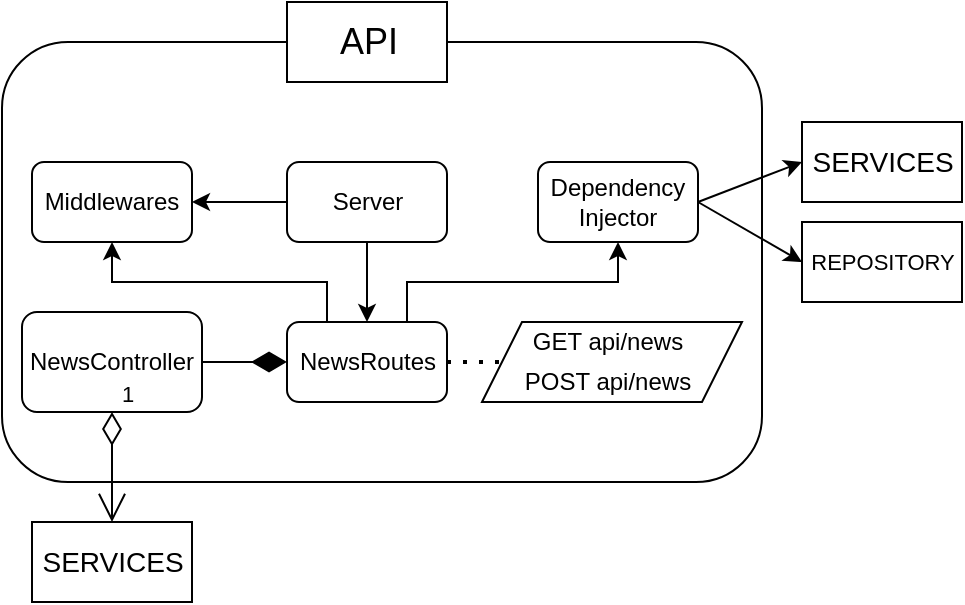 <mxfile version="13.7.9" type="device"><diagram id="NOaD-QAIPuV8auPZ-npR" name="Page-1"><mxGraphModel dx="2062" dy="773" grid="1" gridSize="10" guides="1" tooltips="1" connect="1" arrows="1" fold="1" page="1" pageScale="1" pageWidth="827" pageHeight="1169" math="0" shadow="0"><root><mxCell id="0"/><mxCell id="1" parent="0"/><mxCell id="TSuNkAKG4ymHgD9iREYA-23" value="" style="rounded=1;whiteSpace=wrap;html=1;" parent="1" vertex="1"><mxGeometry x="120" y="60" width="380" height="220" as="geometry"/></mxCell><mxCell id="TSuNkAKG4ymHgD9iREYA-2" value="&lt;font style=&quot;font-size: 18px&quot;&gt;API&lt;/font&gt;" style="html=1;" parent="1" vertex="1"><mxGeometry x="262.5" y="40" width="80" height="40" as="geometry"/></mxCell><mxCell id="TSuNkAKG4ymHgD9iREYA-10" style="edgeStyle=orthogonalEdgeStyle;rounded=0;orthogonalLoop=1;jettySize=auto;html=1;entryX=0.5;entryY=0;entryDx=0;entryDy=0;" parent="1" source="TSuNkAKG4ymHgD9iREYA-3" target="TSuNkAKG4ymHgD9iREYA-4" edge="1"><mxGeometry relative="1" as="geometry"/></mxCell><mxCell id="oYTQank4EVRiDMZFjDeA-2" style="edgeStyle=orthogonalEdgeStyle;rounded=0;orthogonalLoop=1;jettySize=auto;html=1;entryX=1;entryY=0.5;entryDx=0;entryDy=0;" parent="1" source="TSuNkAKG4ymHgD9iREYA-3" target="oYTQank4EVRiDMZFjDeA-1" edge="1"><mxGeometry relative="1" as="geometry"/></mxCell><mxCell id="TSuNkAKG4ymHgD9iREYA-3" value="Server" style="rounded=1;whiteSpace=wrap;html=1;" parent="1" vertex="1"><mxGeometry x="262.5" y="120" width="80" height="40" as="geometry"/></mxCell><mxCell id="oYTQank4EVRiDMZFjDeA-6" style="edgeStyle=orthogonalEdgeStyle;rounded=0;orthogonalLoop=1;jettySize=auto;html=1;exitX=0.75;exitY=0;exitDx=0;exitDy=0;entryX=0.5;entryY=1;entryDx=0;entryDy=0;" parent="1" source="TSuNkAKG4ymHgD9iREYA-4" target="TSuNkAKG4ymHgD9iREYA-14" edge="1"><mxGeometry relative="1" as="geometry"/></mxCell><mxCell id="nkynv8_8cLQjecI0n3l9-1" style="edgeStyle=orthogonalEdgeStyle;rounded=0;orthogonalLoop=1;jettySize=auto;html=1;exitX=0.25;exitY=0;exitDx=0;exitDy=0;" edge="1" parent="1" source="TSuNkAKG4ymHgD9iREYA-4" target="oYTQank4EVRiDMZFjDeA-1"><mxGeometry relative="1" as="geometry"/></mxCell><mxCell id="TSuNkAKG4ymHgD9iREYA-4" value="NewsRoutes" style="rounded=1;whiteSpace=wrap;html=1;" parent="1" vertex="1"><mxGeometry x="262.5" y="200" width="80" height="40" as="geometry"/></mxCell><mxCell id="TSuNkAKG4ymHgD9iREYA-9" value="NewsController" style="rounded=1;whiteSpace=wrap;html=1;" parent="1" vertex="1"><mxGeometry x="130" y="195" width="90" height="50" as="geometry"/></mxCell><mxCell id="TSuNkAKG4ymHgD9iREYA-12" value="" style="endArrow=diamondThin;endFill=1;endSize=15;html=1;entryX=0;entryY=0.5;entryDx=0;entryDy=0;exitX=1;exitY=0.5;exitDx=0;exitDy=0;" parent="1" source="TSuNkAKG4ymHgD9iREYA-9" target="TSuNkAKG4ymHgD9iREYA-4" edge="1"><mxGeometry width="160" relative="1" as="geometry"><mxPoint x="130" y="270" as="sourcePoint"/><mxPoint x="290" y="270" as="targetPoint"/></mxGeometry></mxCell><mxCell id="TSuNkAKG4ymHgD9iREYA-14" value="Dependency Injector" style="rounded=1;whiteSpace=wrap;html=1;" parent="1" vertex="1"><mxGeometry x="388" y="120" width="80" height="40" as="geometry"/></mxCell><mxCell id="TSuNkAKG4ymHgD9iREYA-17" value="&lt;font style=&quot;font-size: 14px&quot;&gt;SERVICES&lt;/font&gt;" style="html=1;" parent="1" vertex="1"><mxGeometry x="520" y="100" width="80" height="40" as="geometry"/></mxCell><mxCell id="TSuNkAKG4ymHgD9iREYA-18" value="&lt;font style=&quot;font-size: 11px&quot;&gt;REPOSITORY&lt;/font&gt;" style="html=1;" parent="1" vertex="1"><mxGeometry x="520" y="150" width="80" height="40" as="geometry"/></mxCell><mxCell id="TSuNkAKG4ymHgD9iREYA-19" value="" style="endArrow=classic;html=1;entryX=0;entryY=0.5;entryDx=0;entryDy=0;exitX=1;exitY=0.5;exitDx=0;exitDy=0;" parent="1" source="TSuNkAKG4ymHgD9iREYA-14" target="TSuNkAKG4ymHgD9iREYA-18" edge="1"><mxGeometry width="50" height="50" relative="1" as="geometry"><mxPoint x="390" y="300" as="sourcePoint"/><mxPoint x="440" y="250" as="targetPoint"/></mxGeometry></mxCell><mxCell id="TSuNkAKG4ymHgD9iREYA-20" value="" style="endArrow=classic;html=1;entryX=0;entryY=0.5;entryDx=0;entryDy=0;exitX=1;exitY=0.5;exitDx=0;exitDy=0;" parent="1" source="TSuNkAKG4ymHgD9iREYA-14" target="TSuNkAKG4ymHgD9iREYA-17" edge="1"><mxGeometry width="50" height="50" relative="1" as="geometry"><mxPoint x="390" y="300" as="sourcePoint"/><mxPoint x="440" y="250" as="targetPoint"/></mxGeometry></mxCell><mxCell id="TSuNkAKG4ymHgD9iREYA-21" value="" style="shape=parallelogram;perimeter=parallelogramPerimeter;whiteSpace=wrap;html=1;fixedSize=1;" parent="1" vertex="1"><mxGeometry x="360" y="200" width="130" height="40" as="geometry"/></mxCell><mxCell id="TSuNkAKG4ymHgD9iREYA-6" value="GET api/news" style="text;html=1;strokeColor=none;fillColor=none;align=center;verticalAlign=middle;whiteSpace=wrap;rounded=0;" parent="1" vertex="1"><mxGeometry x="380" y="200" width="86" height="20" as="geometry"/></mxCell><mxCell id="TSuNkAKG4ymHgD9iREYA-8" value="POST api/news" style="text;html=1;strokeColor=none;fillColor=none;align=center;verticalAlign=middle;whiteSpace=wrap;rounded=0;" parent="1" vertex="1"><mxGeometry x="378" y="220" width="90" height="20" as="geometry"/></mxCell><mxCell id="TSuNkAKG4ymHgD9iREYA-22" value="" style="endArrow=none;dashed=1;html=1;dashPattern=1 3;strokeWidth=2;entryX=0;entryY=0.5;entryDx=0;entryDy=0;exitX=1;exitY=0.5;exitDx=0;exitDy=0;" parent="1" source="TSuNkAKG4ymHgD9iREYA-4" target="TSuNkAKG4ymHgD9iREYA-21" edge="1"><mxGeometry width="50" height="50" relative="1" as="geometry"><mxPoint x="390" y="300" as="sourcePoint"/><mxPoint x="440" y="250" as="targetPoint"/></mxGeometry></mxCell><mxCell id="TSuNkAKG4ymHgD9iREYA-28" value="1" style="endArrow=open;html=1;endSize=12;startArrow=diamondThin;startSize=14;startFill=0;edgeStyle=orthogonalEdgeStyle;align=left;verticalAlign=bottom;exitX=0.5;exitY=1;exitDx=0;exitDy=0;entryX=0.5;entryY=0;entryDx=0;entryDy=0;" parent="1" source="TSuNkAKG4ymHgD9iREYA-9" target="TSuNkAKG4ymHgD9iREYA-29" edge="1"><mxGeometry x="-1" y="3" relative="1" as="geometry"><mxPoint x="490" y="350" as="sourcePoint"/><mxPoint x="175" y="320" as="targetPoint"/></mxGeometry></mxCell><mxCell id="TSuNkAKG4ymHgD9iREYA-29" value="&lt;font style=&quot;font-size: 14px&quot;&gt;SERVICES&lt;/font&gt;" style="html=1;" parent="1" vertex="1"><mxGeometry x="135" y="300" width="80" height="40" as="geometry"/></mxCell><mxCell id="oYTQank4EVRiDMZFjDeA-1" value="&lt;div&gt;Middlewares&lt;/div&gt;" style="rounded=1;whiteSpace=wrap;html=1;" parent="1" vertex="1"><mxGeometry x="135" y="120" width="80" height="40" as="geometry"/></mxCell></root></mxGraphModel></diagram></mxfile>